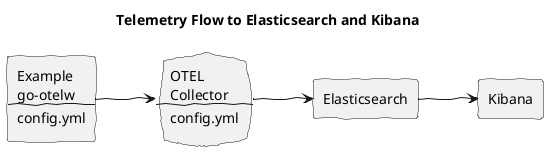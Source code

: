 @startuml elastic-kibana
title Telemetry Flow to Elasticsearch and Kibana
left to right direction
skinparam handwritten true

agent "Example\ngo-otelw\n--\nconfig.yml" as EX
cloud "OTEL\nCollector\n--\nconfig.yml" as OC

agent Elasticsearch as ES
agent Kibana

EX --> OC
OC --> ES
ES --> Kibana

@enduml
